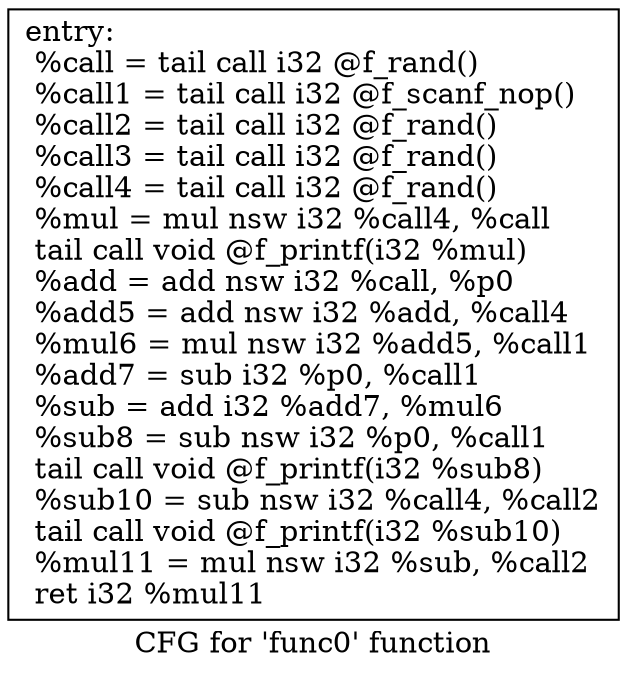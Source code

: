 digraph "CFG for 'func0' function" {
	label="CFG for 'func0' function";

	Node0x55ff55228ee0 [shape=record,label="{entry:\l  %call = tail call i32 @f_rand()\l  %call1 = tail call i32 @f_scanf_nop()\l  %call2 = tail call i32 @f_rand()\l  %call3 = tail call i32 @f_rand()\l  %call4 = tail call i32 @f_rand()\l  %mul = mul nsw i32 %call4, %call\l  tail call void @f_printf(i32 %mul)\l  %add = add nsw i32 %call, %p0\l  %add5 = add nsw i32 %add, %call4\l  %mul6 = mul nsw i32 %add5, %call1\l  %add7 = sub i32 %p0, %call1\l  %sub = add i32 %add7, %mul6\l  %sub8 = sub nsw i32 %p0, %call1\l  tail call void @f_printf(i32 %sub8)\l  %sub10 = sub nsw i32 %call4, %call2\l  tail call void @f_printf(i32 %sub10)\l  %mul11 = mul nsw i32 %sub, %call2\l  ret i32 %mul11\l}"];
}
